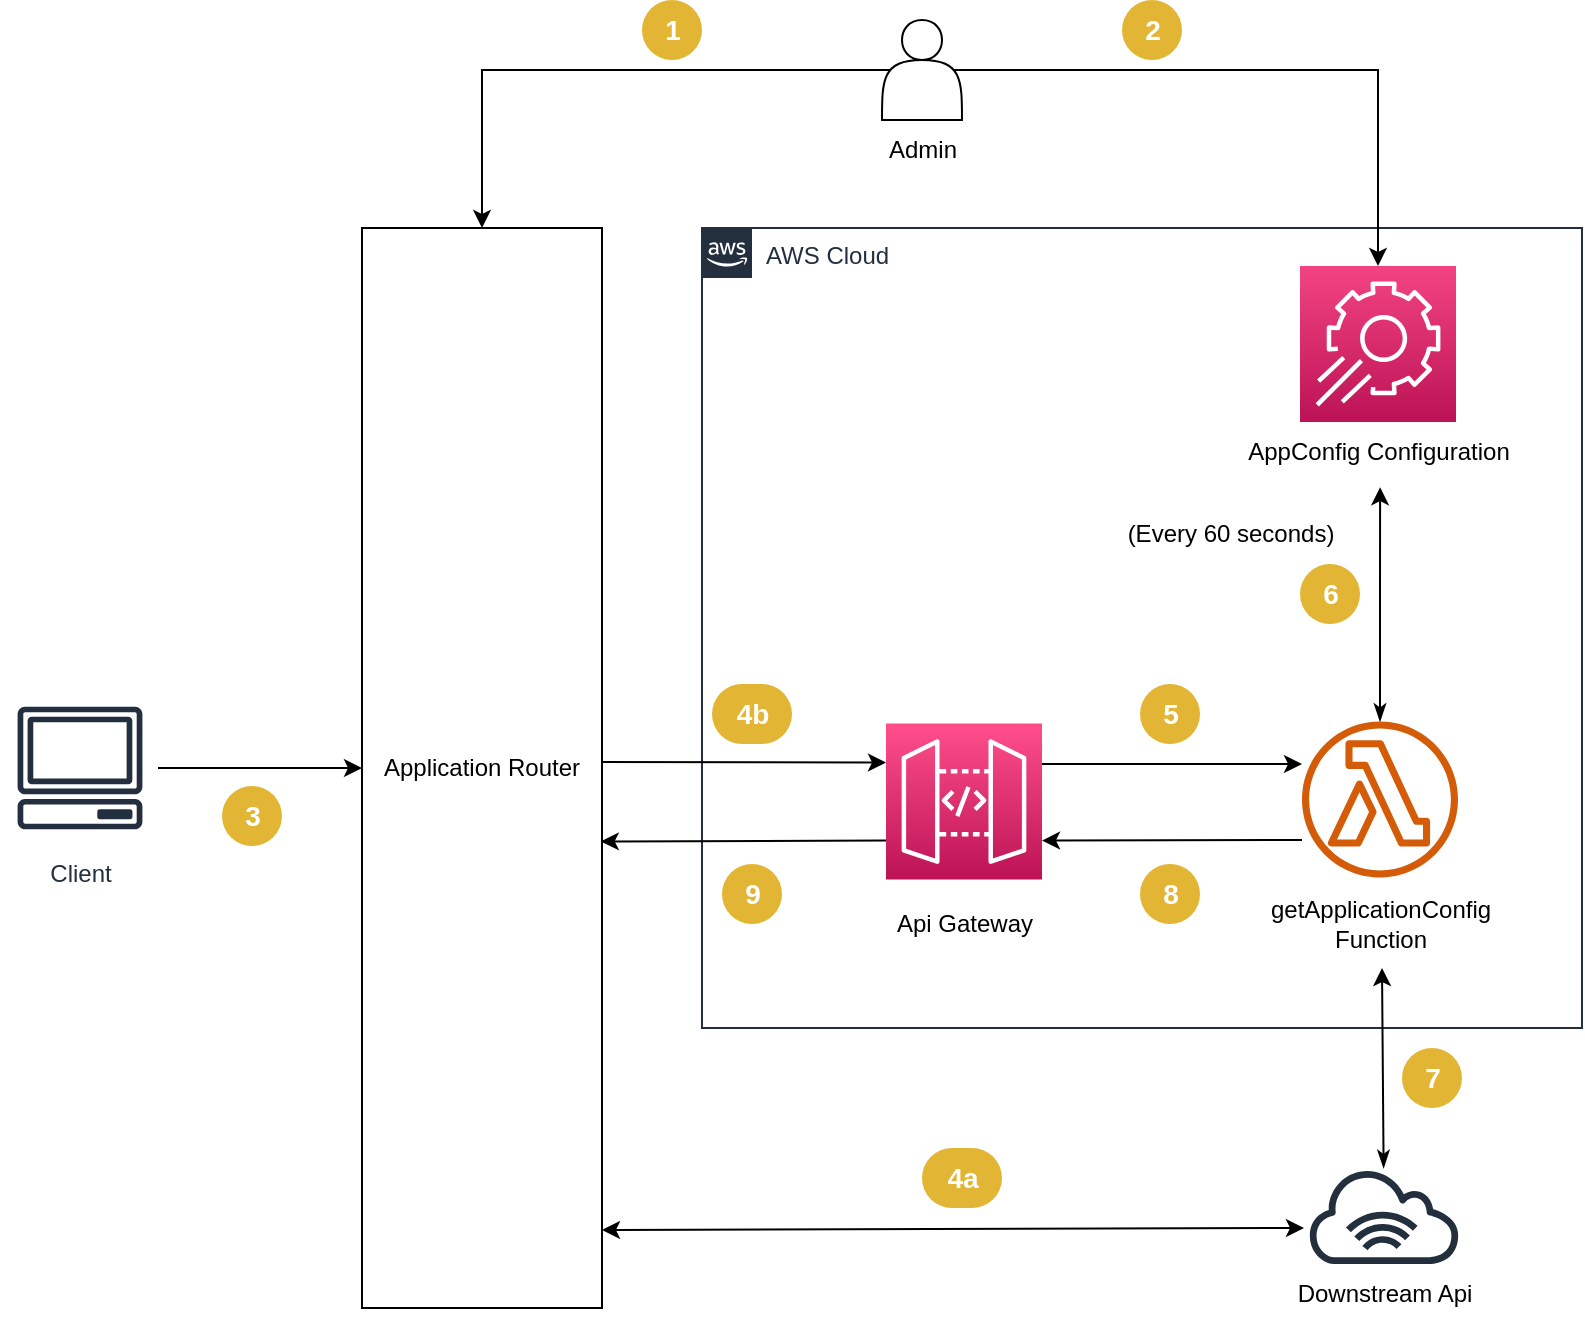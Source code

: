 <mxfile version="20.3.7" type="device"><diagram id="0uuQsIz73BX6jxeFq4qP" name="Page-1"><mxGraphModel dx="1732" dy="1942" grid="1" gridSize="10" guides="1" tooltips="1" connect="1" arrows="1" fold="1" page="1" pageScale="1" pageWidth="850" pageHeight="1100" math="0" shadow="0"><root><mxCell id="0"/><mxCell id="1" parent="0"/><mxCell id="K-QWyfE1gR3MNKC73vys-2" value="AWS Cloud" style="points=[[0,0],[0.25,0],[0.5,0],[0.75,0],[1,0],[1,0.25],[1,0.5],[1,0.75],[1,1],[0.75,1],[0.5,1],[0.25,1],[0,1],[0,0.75],[0,0.5],[0,0.25]];outlineConnect=0;gradientColor=none;html=1;whiteSpace=wrap;fontSize=12;fontStyle=0;container=1;pointerEvents=0;collapsible=0;recursiveResize=0;shape=mxgraph.aws4.group;grIcon=mxgraph.aws4.group_aws_cloud_alt;strokeColor=#232F3E;fillColor=none;verticalAlign=top;align=left;spacingLeft=30;fontColor=#232F3E;dashed=0;" parent="1" vertex="1"><mxGeometry x="150" y="60" width="440" height="400" as="geometry"/></mxCell><mxCell id="K-QWyfE1gR3MNKC73vys-3" value="" style="sketch=0;points=[[0,0,0],[0.25,0,0],[0.5,0,0],[0.75,0,0],[1,0,0],[0,1,0],[0.25,1,0],[0.5,1,0],[0.75,1,0],[1,1,0],[0,0.25,0],[0,0.5,0],[0,0.75,0],[1,0.25,0],[1,0.5,0],[1,0.75,0]];points=[[0,0,0],[0.25,0,0],[0.5,0,0],[0.75,0,0],[1,0,0],[0,1,0],[0.25,1,0],[0.5,1,0],[0.75,1,0],[1,1,0],[0,0.25,0],[0,0.5,0],[0,0.75,0],[1,0.25,0],[1,0.5,0],[1,0.75,0]];outlineConnect=0;fontColor=#232F3E;gradientColor=#F34482;gradientDirection=north;fillColor=#BC1356;strokeColor=#ffffff;dashed=0;verticalLabelPosition=bottom;verticalAlign=top;align=center;html=1;fontSize=12;fontStyle=0;aspect=fixed;shape=mxgraph.aws4.resourceIcon;resIcon=mxgraph.aws4.app_config;" parent="K-QWyfE1gR3MNKC73vys-2" vertex="1"><mxGeometry x="299" y="19" width="78" height="78" as="geometry"/></mxCell><mxCell id="K-QWyfE1gR3MNKC73vys-13" value="" style="edgeStyle=orthogonalEdgeStyle;rounded=0;orthogonalLoop=1;jettySize=auto;html=1;entryX=0.507;entryY=1.087;entryDx=0;entryDy=0;entryPerimeter=0;startArrow=classicThin;startFill=1;" parent="K-QWyfE1gR3MNKC73vys-2" source="K-QWyfE1gR3MNKC73vys-5" target="K-QWyfE1gR3MNKC73vys-27" edge="1"><mxGeometry relative="1" as="geometry"/></mxCell><mxCell id="K-QWyfE1gR3MNKC73vys-5" value="" style="sketch=0;outlineConnect=0;fontColor=#232F3E;gradientColor=none;fillColor=#D45B07;strokeColor=none;dashed=0;verticalLabelPosition=bottom;verticalAlign=top;align=center;html=1;fontSize=12;fontStyle=0;aspect=fixed;pointerEvents=1;shape=mxgraph.aws4.lambda_function;" parent="K-QWyfE1gR3MNKC73vys-2" vertex="1"><mxGeometry x="300" y="246.76" width="78" height="78" as="geometry"/></mxCell><mxCell id="K-QWyfE1gR3MNKC73vys-14" value="(Every 60 seconds)" style="text;html=1;align=center;verticalAlign=middle;resizable=0;points=[];autosize=1;strokeColor=none;fillColor=none;" parent="K-QWyfE1gR3MNKC73vys-2" vertex="1"><mxGeometry x="199" y="138" width="130" height="30" as="geometry"/></mxCell><mxCell id="K-QWyfE1gR3MNKC73vys-24" value="Api Gateway" style="text;html=1;align=center;verticalAlign=middle;resizable=0;points=[];autosize=1;strokeColor=none;fillColor=none;" parent="K-QWyfE1gR3MNKC73vys-2" vertex="1"><mxGeometry x="86" y="332.76" width="90" height="30" as="geometry"/></mxCell><mxCell id="K-QWyfE1gR3MNKC73vys-27" value="AppConfig Configuration" style="text;html=1;align=center;verticalAlign=middle;resizable=0;points=[];autosize=1;strokeColor=none;fillColor=none;" parent="K-QWyfE1gR3MNKC73vys-2" vertex="1"><mxGeometry x="263" y="97" width="150" height="30" as="geometry"/></mxCell><mxCell id="uzjGBJG5xCKwN4VKnOH3-1" value="" style="sketch=0;points=[[0,0,0],[0.25,0,0],[0.5,0,0],[0.75,0,0],[1,0,0],[0,1,0],[0.25,1,0],[0.5,1,0],[0.75,1,0],[1,1,0],[0,0.25,0],[0,0.5,0],[0,0.75,0],[1,0.25,0],[1,0.5,0],[1,0.75,0]];outlineConnect=0;fontColor=#232F3E;gradientColor=#FF4F8B;gradientDirection=north;fillColor=#BC1356;strokeColor=#ffffff;dashed=0;verticalLabelPosition=bottom;verticalAlign=top;align=center;html=1;fontSize=12;fontStyle=0;aspect=fixed;shape=mxgraph.aws4.resourceIcon;resIcon=mxgraph.aws4.api_gateway;" parent="K-QWyfE1gR3MNKC73vys-2" vertex="1"><mxGeometry x="92" y="247.76" width="78" height="78" as="geometry"/></mxCell><mxCell id="uzjGBJG5xCKwN4VKnOH3-3" style="edgeStyle=none;rounded=0;orthogonalLoop=1;jettySize=auto;html=1;entryX=1;entryY=0.75;entryDx=0;entryDy=0;entryPerimeter=0;" parent="K-QWyfE1gR3MNKC73vys-2" target="uzjGBJG5xCKwN4VKnOH3-1" edge="1"><mxGeometry relative="1" as="geometry"><mxPoint x="300" y="306" as="sourcePoint"/><mxPoint x="180" y="308.0" as="targetPoint"/></mxGeometry></mxCell><mxCell id="uzjGBJG5xCKwN4VKnOH3-4" style="rounded=0;orthogonalLoop=1;jettySize=auto;html=1;" parent="K-QWyfE1gR3MNKC73vys-2" edge="1"><mxGeometry relative="1" as="geometry"><mxPoint x="170" y="268" as="sourcePoint"/><mxPoint x="300" y="268" as="targetPoint"/></mxGeometry></mxCell><mxCell id="K-QWyfE1gR3MNKC73vys-26" value="getApplicationConfig&lt;br&gt;Function" style="text;html=1;align=center;verticalAlign=middle;resizable=0;points=[];autosize=1;strokeColor=none;fillColor=none;" parent="K-QWyfE1gR3MNKC73vys-2" vertex="1"><mxGeometry x="274" y="327.76" width="130" height="40" as="geometry"/></mxCell><mxCell id="uzjGBJG5xCKwN4VKnOH3-26" value="&lt;font color=&quot;#ffffff&quot; style=&quot;font-size: 14px;&quot;&gt;4b&lt;/font&gt;" style="text;html=1;align=center;verticalAlign=middle;resizable=0;points=[];autosize=1;strokeColor=none;fillColor=#E3B535;rounded=1;arcSize=50;fontSize=14;fontStyle=1" parent="K-QWyfE1gR3MNKC73vys-2" vertex="1"><mxGeometry x="5" y="228" width="40" height="30" as="geometry"/></mxCell><mxCell id="uzjGBJG5xCKwN4VKnOH3-27" value="&lt;font color=&quot;#ffffff&quot; style=&quot;font-size: 14px;&quot;&gt;5&lt;/font&gt;" style="text;html=1;align=center;verticalAlign=middle;resizable=0;points=[];autosize=1;strokeColor=none;fillColor=#E3B535;rounded=1;arcSize=50;fontSize=14;fontStyle=1" parent="K-QWyfE1gR3MNKC73vys-2" vertex="1"><mxGeometry x="219" y="228" width="30" height="30" as="geometry"/></mxCell><mxCell id="uzjGBJG5xCKwN4VKnOH3-28" value="&lt;font color=&quot;#ffffff&quot; style=&quot;font-size: 14px;&quot;&gt;6&lt;/font&gt;" style="text;html=1;align=center;verticalAlign=middle;resizable=0;points=[];autosize=1;strokeColor=none;fillColor=#E3B535;rounded=1;arcSize=50;fontSize=14;fontStyle=1" parent="K-QWyfE1gR3MNKC73vys-2" vertex="1"><mxGeometry x="299" y="168" width="30" height="30" as="geometry"/></mxCell><mxCell id="uzjGBJG5xCKwN4VKnOH3-30" value="&lt;font color=&quot;#ffffff&quot; style=&quot;font-size: 14px;&quot;&gt;8&lt;/font&gt;" style="text;html=1;align=center;verticalAlign=middle;resizable=0;points=[];autosize=1;strokeColor=none;fillColor=#E3B535;rounded=1;arcSize=50;fontSize=14;fontStyle=1" parent="K-QWyfE1gR3MNKC73vys-2" vertex="1"><mxGeometry x="219" y="318" width="30" height="30" as="geometry"/></mxCell><mxCell id="uzjGBJG5xCKwN4VKnOH3-31" value="&lt;font color=&quot;#ffffff&quot; style=&quot;font-size: 14px;&quot;&gt;9&lt;/font&gt;" style="text;html=1;align=center;verticalAlign=middle;resizable=0;points=[];autosize=1;strokeColor=none;fillColor=#E3B535;rounded=1;arcSize=50;fontSize=14;fontStyle=1" parent="K-QWyfE1gR3MNKC73vys-2" vertex="1"><mxGeometry x="10" y="318" width="30" height="30" as="geometry"/></mxCell><mxCell id="K-QWyfE1gR3MNKC73vys-17" style="rounded=0;orthogonalLoop=1;jettySize=auto;html=1;entryX=0;entryY=0.25;entryDx=0;entryDy=0;entryPerimeter=0;" parent="1" target="uzjGBJG5xCKwN4VKnOH3-1" edge="1"><mxGeometry relative="1" as="geometry"><mxPoint x="98" y="327" as="sourcePoint"/><mxPoint x="220" y="290" as="targetPoint"/></mxGeometry></mxCell><mxCell id="K-QWyfE1gR3MNKC73vys-21" style="edgeStyle=none;rounded=0;orthogonalLoop=1;jettySize=auto;html=1;exitX=0;exitY=0.75;exitDx=0;exitDy=0;exitPerimeter=0;entryX=0.995;entryY=0.568;entryDx=0;entryDy=0;entryPerimeter=0;" parent="1" source="uzjGBJG5xCKwN4VKnOH3-1" target="uzjGBJG5xCKwN4VKnOH3-17" edge="1"><mxGeometry relative="1" as="geometry"><mxPoint x="240" y="331" as="sourcePoint"/><mxPoint x="100" y="331" as="targetPoint"/></mxGeometry></mxCell><mxCell id="K-QWyfE1gR3MNKC73vys-46" value="&lt;font color=&quot;#ffffff&quot; style=&quot;font-size: 14px;&quot;&gt;3&lt;/font&gt;" style="text;html=1;align=center;verticalAlign=middle;resizable=0;points=[];autosize=1;strokeColor=none;fillColor=#E3B535;rounded=1;arcSize=50;fontSize=14;fontStyle=1" parent="1" vertex="1"><mxGeometry x="-90" y="339" width="30" height="30" as="geometry"/></mxCell><mxCell id="uzjGBJG5xCKwN4VKnOH3-21" value="" style="edgeStyle=none;rounded=0;orthogonalLoop=1;jettySize=auto;html=1;" parent="1" source="uzjGBJG5xCKwN4VKnOH3-2" target="uzjGBJG5xCKwN4VKnOH3-17" edge="1"><mxGeometry relative="1" as="geometry"/></mxCell><mxCell id="uzjGBJG5xCKwN4VKnOH3-2" value="Client" style="sketch=0;outlineConnect=0;fontColor=#232F3E;gradientColor=none;strokeColor=#232F3E;fillColor=#ffffff;dashed=0;verticalLabelPosition=bottom;verticalAlign=top;align=center;html=1;fontSize=12;fontStyle=0;aspect=fixed;shape=mxgraph.aws4.resourceIcon;resIcon=mxgraph.aws4.client;" parent="1" vertex="1"><mxGeometry x="-200" y="291" width="78" height="78" as="geometry"/></mxCell><mxCell id="uzjGBJG5xCKwN4VKnOH3-7" value="" style="sketch=0;outlineConnect=0;fontColor=#232F3E;gradientColor=none;fillColor=#232F3D;strokeColor=none;dashed=0;verticalLabelPosition=bottom;verticalAlign=top;align=center;html=1;fontSize=12;fontStyle=0;aspect=fixed;pointerEvents=1;shape=mxgraph.aws4.internet_alt1;" parent="1" vertex="1"><mxGeometry x="452" y="530" width="78" height="48" as="geometry"/></mxCell><mxCell id="uzjGBJG5xCKwN4VKnOH3-12" value="Downstream Api" style="text;html=1;align=center;verticalAlign=middle;resizable=0;points=[];autosize=1;strokeColor=none;fillColor=none;" parent="1" vertex="1"><mxGeometry x="436" y="578" width="110" height="30" as="geometry"/></mxCell><mxCell id="uzjGBJG5xCKwN4VKnOH3-13" value="" style="shape=actor;whiteSpace=wrap;html=1;" parent="1" vertex="1"><mxGeometry x="240" y="-44" width="40" height="50" as="geometry"/></mxCell><mxCell id="uzjGBJG5xCKwN4VKnOH3-14" value="" style="edgeStyle=orthogonalEdgeStyle;rounded=0;orthogonalLoop=1;jettySize=auto;html=1;exitX=0.9;exitY=0.5;exitDx=0;exitDy=0;exitPerimeter=0;entryX=0.5;entryY=0;entryDx=0;entryDy=0;entryPerimeter=0;" parent="1" source="uzjGBJG5xCKwN4VKnOH3-13" target="K-QWyfE1gR3MNKC73vys-3" edge="1"><mxGeometry relative="1" as="geometry"><mxPoint x="499" y="278.76" as="sourcePoint"/><mxPoint x="499" y="188" as="targetPoint"/></mxGeometry></mxCell><mxCell id="uzjGBJG5xCKwN4VKnOH3-15" value="Admin" style="text;html=1;align=center;verticalAlign=middle;resizable=0;points=[];autosize=1;strokeColor=none;fillColor=none;" parent="1" vertex="1"><mxGeometry x="230" y="6" width="60" height="30" as="geometry"/></mxCell><mxCell id="uzjGBJG5xCKwN4VKnOH3-17" value="Application Router" style="rounded=0;whiteSpace=wrap;html=1;" parent="1" vertex="1"><mxGeometry x="-20" y="60" width="120" height="540" as="geometry"/></mxCell><mxCell id="uzjGBJG5xCKwN4VKnOH3-18" style="rounded=0;orthogonalLoop=1;jettySize=auto;html=1;startArrow=classic;startFill=1;" parent="1" edge="1"><mxGeometry relative="1" as="geometry"><mxPoint x="100" y="561" as="sourcePoint"/><mxPoint x="451" y="560" as="targetPoint"/></mxGeometry></mxCell><mxCell id="uzjGBJG5xCKwN4VKnOH3-20" value="" style="edgeStyle=orthogonalEdgeStyle;rounded=0;orthogonalLoop=1;jettySize=auto;html=1;exitX=0.1;exitY=0.5;exitDx=0;exitDy=0;exitPerimeter=0;entryX=0.5;entryY=0;entryDx=0;entryDy=0;" parent="1" source="uzjGBJG5xCKwN4VKnOH3-13" target="uzjGBJG5xCKwN4VKnOH3-17" edge="1"><mxGeometry relative="1" as="geometry"><mxPoint x="286" y="-25" as="sourcePoint"/><mxPoint x="498" y="90" as="targetPoint"/></mxGeometry></mxCell><mxCell id="uzjGBJG5xCKwN4VKnOH3-22" value="&lt;font color=&quot;#ffffff&quot; style=&quot;font-size: 14px;&quot;&gt;1&lt;/font&gt;" style="text;html=1;align=center;verticalAlign=middle;resizable=0;points=[];autosize=1;strokeColor=none;fillColor=#E3B535;rounded=1;arcSize=50;fontSize=14;fontStyle=1" parent="1" vertex="1"><mxGeometry x="120" y="-54" width="30" height="30" as="geometry"/></mxCell><mxCell id="uzjGBJG5xCKwN4VKnOH3-23" value="&lt;font color=&quot;#ffffff&quot; style=&quot;font-size: 14px;&quot;&gt;2&lt;/font&gt;" style="text;html=1;align=center;verticalAlign=middle;resizable=0;points=[];autosize=1;strokeColor=none;fillColor=#E3B535;rounded=1;arcSize=50;fontSize=14;fontStyle=1" parent="1" vertex="1"><mxGeometry x="360" y="-54" width="30" height="30" as="geometry"/></mxCell><mxCell id="uzjGBJG5xCKwN4VKnOH3-24" value="&lt;font color=&quot;#ffffff&quot; style=&quot;font-size: 14px;&quot;&gt;4a&lt;/font&gt;" style="text;html=1;align=center;verticalAlign=middle;resizable=0;points=[];autosize=1;strokeColor=none;fillColor=#E3B535;rounded=1;arcSize=50;fontSize=14;fontStyle=1" parent="1" vertex="1"><mxGeometry x="260" y="520" width="40" height="30" as="geometry"/></mxCell><mxCell id="uzjGBJG5xCKwN4VKnOH3-8" style="rounded=0;orthogonalLoop=1;jettySize=auto;html=1;startArrow=classicThin;startFill=1;" parent="1" source="uzjGBJG5xCKwN4VKnOH3-7" edge="1"><mxGeometry relative="1" as="geometry"><mxPoint x="500" y="533" as="sourcePoint"/><mxPoint x="490" y="430" as="targetPoint"/></mxGeometry></mxCell><mxCell id="uzjGBJG5xCKwN4VKnOH3-29" value="&lt;font color=&quot;#ffffff&quot; style=&quot;font-size: 14px;&quot;&gt;7&lt;/font&gt;" style="text;html=1;align=center;verticalAlign=middle;resizable=0;points=[];autosize=1;strokeColor=none;fillColor=#E3B535;rounded=1;arcSize=50;fontSize=14;fontStyle=1" parent="1" vertex="1"><mxGeometry x="500" y="470" width="30" height="30" as="geometry"/></mxCell></root></mxGraphModel></diagram></mxfile>